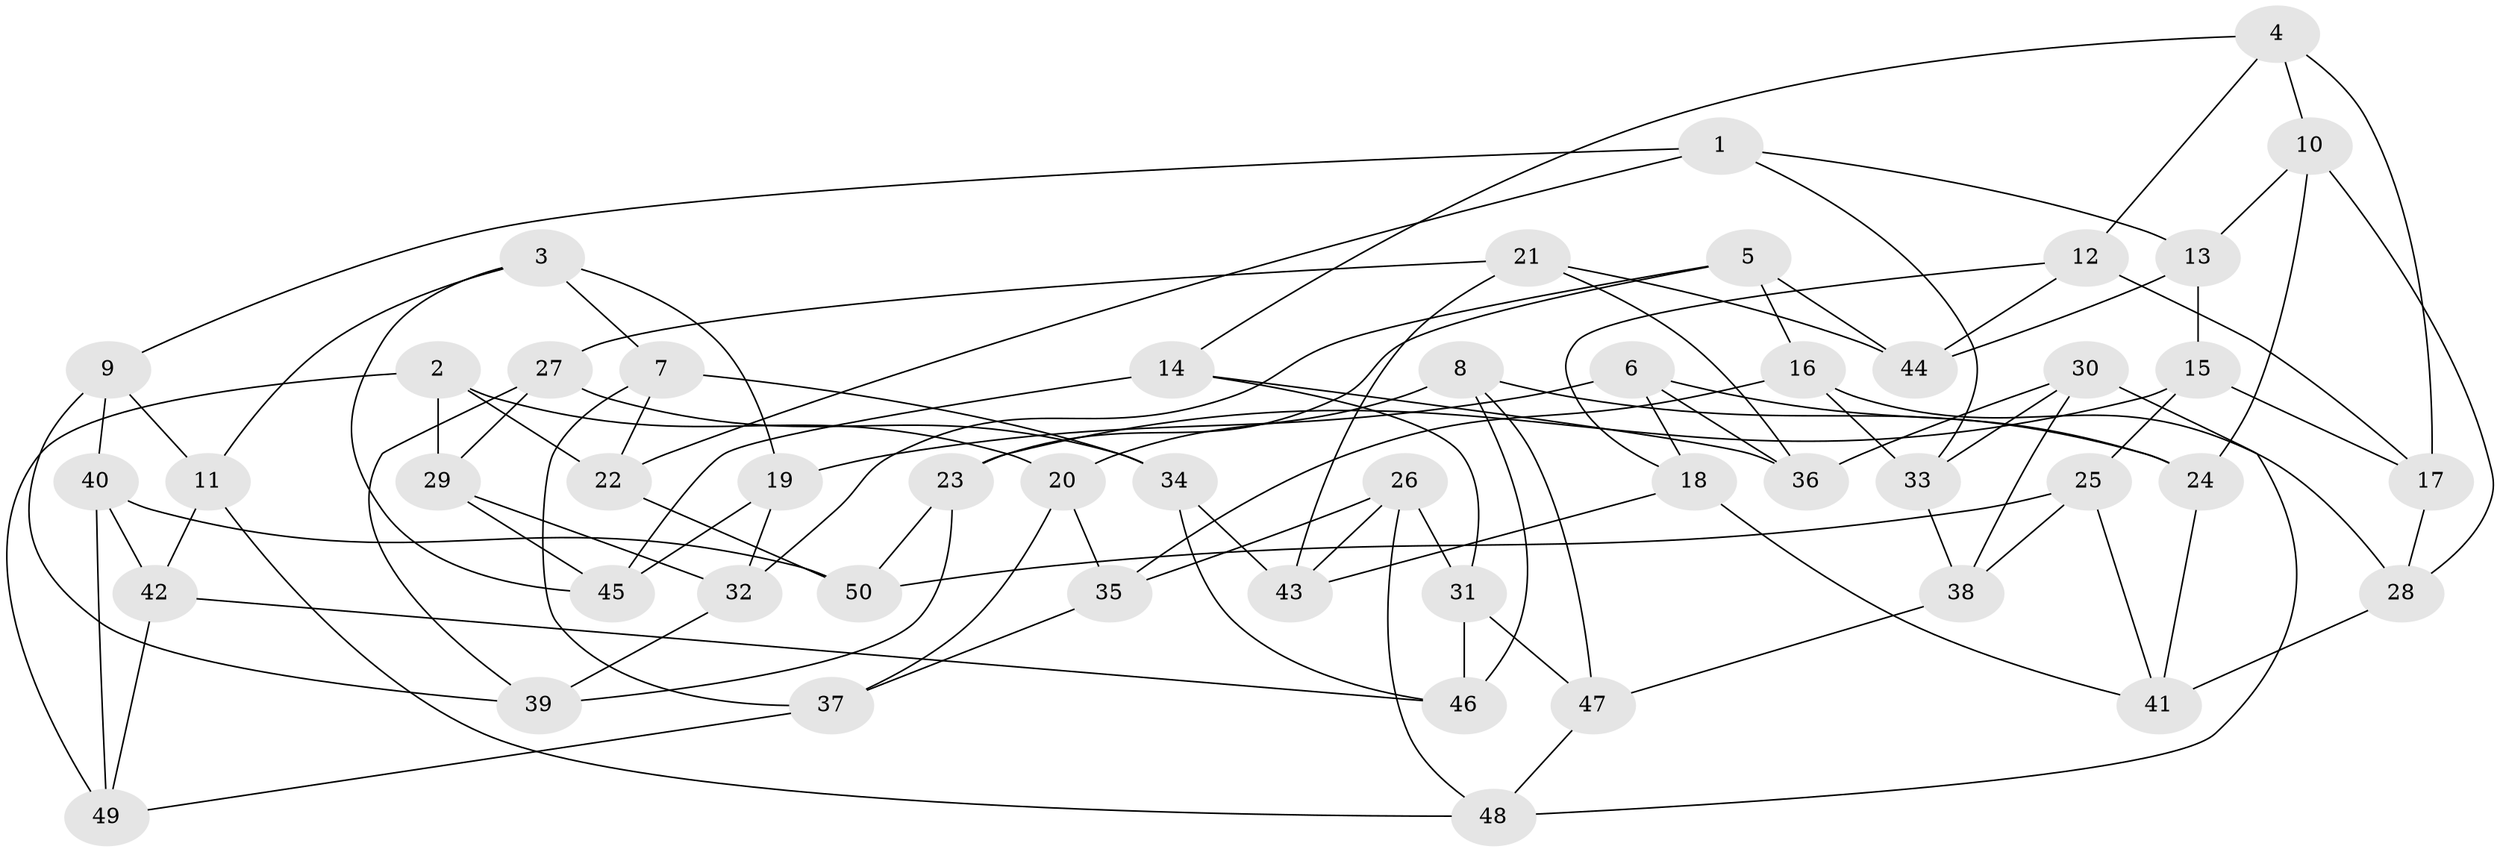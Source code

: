 // coarse degree distribution, {6: 0.4827586206896552, 5: 0.2413793103448276, 4: 0.2413793103448276, 3: 0.034482758620689655}
// Generated by graph-tools (version 1.1) at 2025/24/03/03/25 07:24:29]
// undirected, 50 vertices, 100 edges
graph export_dot {
graph [start="1"]
  node [color=gray90,style=filled];
  1;
  2;
  3;
  4;
  5;
  6;
  7;
  8;
  9;
  10;
  11;
  12;
  13;
  14;
  15;
  16;
  17;
  18;
  19;
  20;
  21;
  22;
  23;
  24;
  25;
  26;
  27;
  28;
  29;
  30;
  31;
  32;
  33;
  34;
  35;
  36;
  37;
  38;
  39;
  40;
  41;
  42;
  43;
  44;
  45;
  46;
  47;
  48;
  49;
  50;
  1 -- 9;
  1 -- 22;
  1 -- 33;
  1 -- 13;
  2 -- 20;
  2 -- 29;
  2 -- 49;
  2 -- 22;
  3 -- 45;
  3 -- 19;
  3 -- 11;
  3 -- 7;
  4 -- 10;
  4 -- 17;
  4 -- 14;
  4 -- 12;
  5 -- 16;
  5 -- 23;
  5 -- 44;
  5 -- 32;
  6 -- 19;
  6 -- 18;
  6 -- 36;
  6 -- 24;
  7 -- 34;
  7 -- 37;
  7 -- 22;
  8 -- 24;
  8 -- 20;
  8 -- 46;
  8 -- 47;
  9 -- 39;
  9 -- 11;
  9 -- 40;
  10 -- 24;
  10 -- 28;
  10 -- 13;
  11 -- 48;
  11 -- 42;
  12 -- 44;
  12 -- 18;
  12 -- 17;
  13 -- 44;
  13 -- 15;
  14 -- 31;
  14 -- 45;
  14 -- 36;
  15 -- 17;
  15 -- 25;
  15 -- 23;
  16 -- 28;
  16 -- 33;
  16 -- 35;
  17 -- 28;
  18 -- 41;
  18 -- 43;
  19 -- 32;
  19 -- 45;
  20 -- 37;
  20 -- 35;
  21 -- 43;
  21 -- 44;
  21 -- 36;
  21 -- 27;
  22 -- 50;
  23 -- 39;
  23 -- 50;
  24 -- 41;
  25 -- 50;
  25 -- 41;
  25 -- 38;
  26 -- 48;
  26 -- 43;
  26 -- 31;
  26 -- 35;
  27 -- 29;
  27 -- 34;
  27 -- 39;
  28 -- 41;
  29 -- 32;
  29 -- 45;
  30 -- 38;
  30 -- 33;
  30 -- 48;
  30 -- 36;
  31 -- 46;
  31 -- 47;
  32 -- 39;
  33 -- 38;
  34 -- 46;
  34 -- 43;
  35 -- 37;
  37 -- 49;
  38 -- 47;
  40 -- 50;
  40 -- 49;
  40 -- 42;
  42 -- 49;
  42 -- 46;
  47 -- 48;
}
